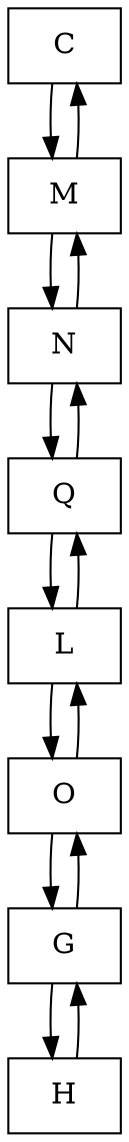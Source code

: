 digraph G {node[shape = box];
Nodo0 [label = "C"];
Nodo1 [label = "M"];
Nodo2 [label = "N"];
Nodo3 [label = "Q"];
Nodo4 [label = "L"];
Nodo5 [label = "O"];
Nodo6 [label = "G"];
Nodo7 [label = "H"];
Nodo0->Nodo1;
Nodo1->Nodo0;
Nodo1->Nodo2;
Nodo2->Nodo1;
Nodo2->Nodo3;
Nodo3->Nodo2;
Nodo3->Nodo4;
Nodo4->Nodo3;
Nodo4->Nodo5;
Nodo5->Nodo4;
Nodo5->Nodo6;
Nodo6->Nodo5;
Nodo6->Nodo7;
Nodo7->Nodo6;
}